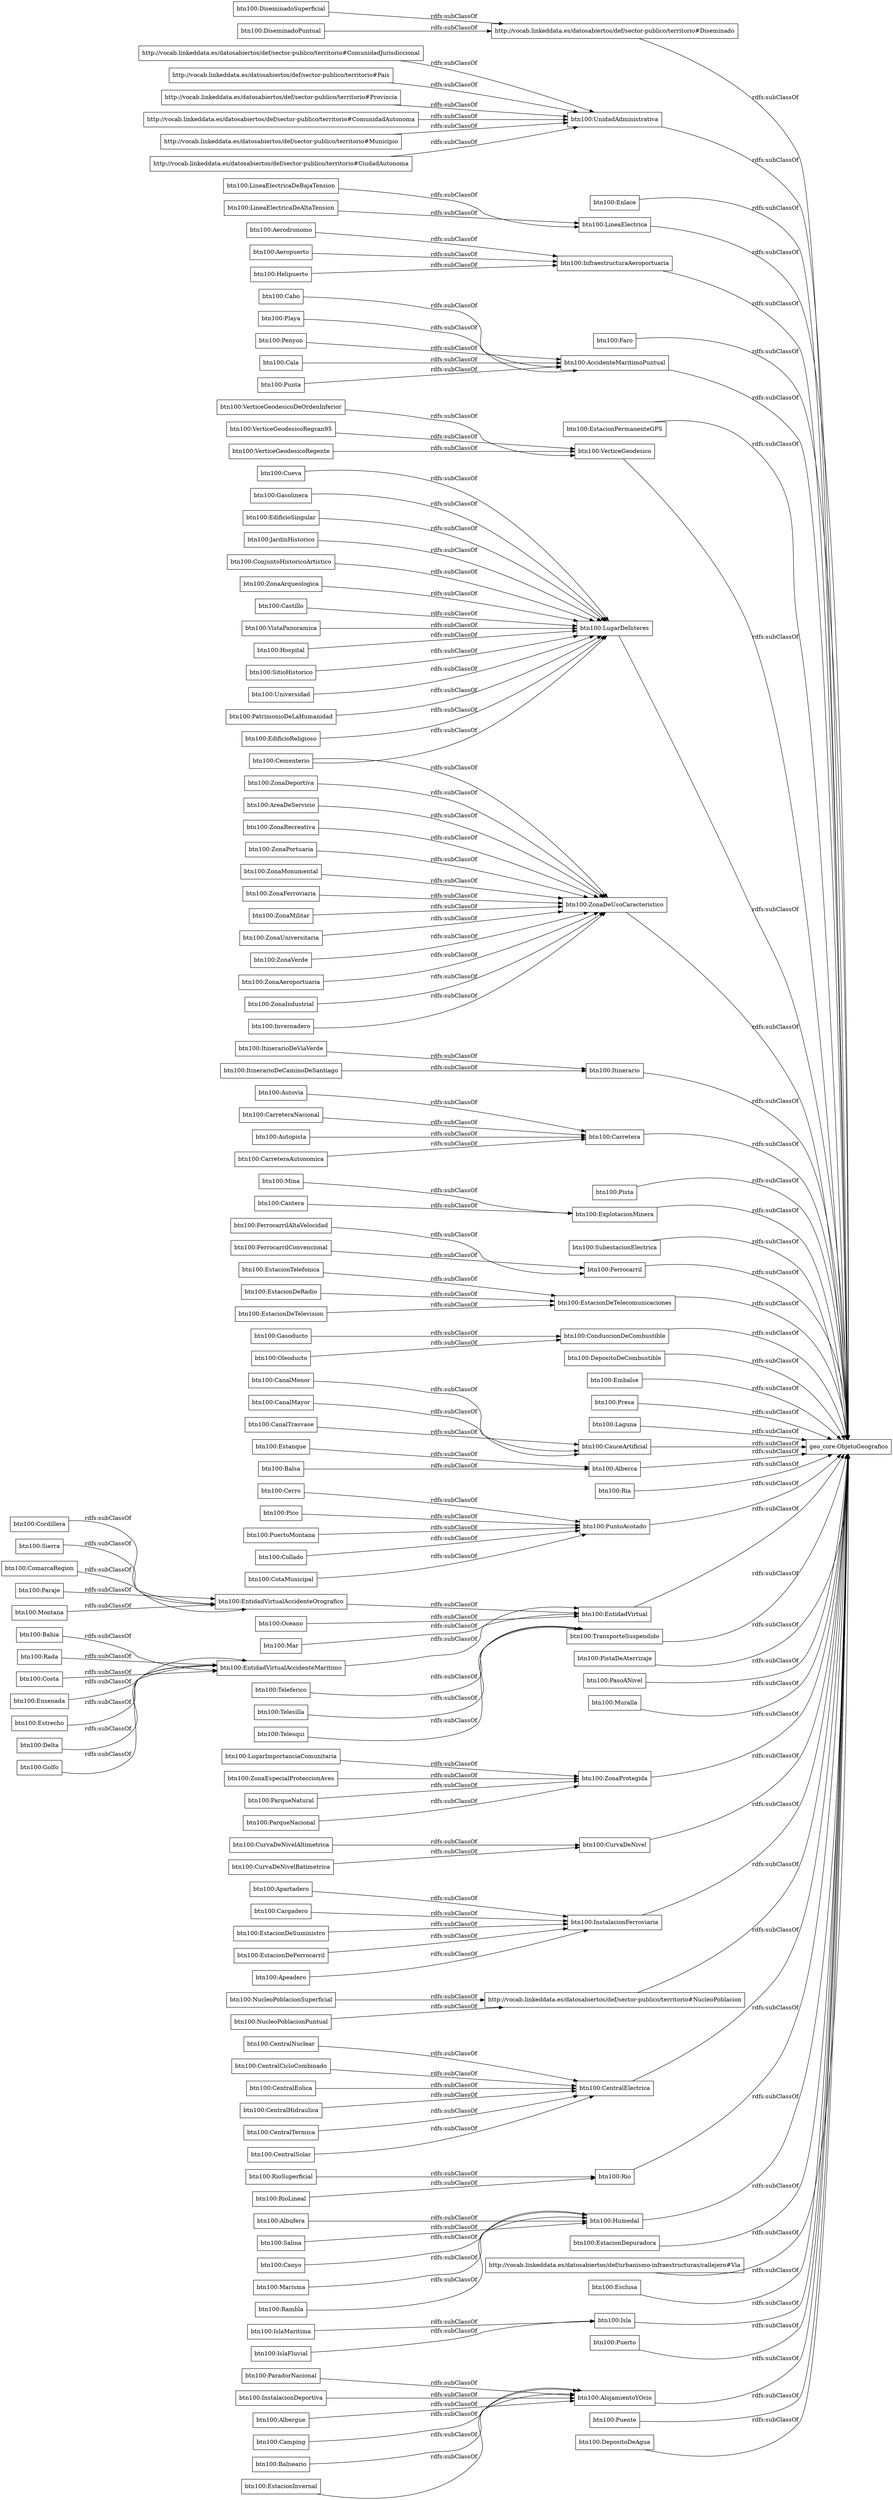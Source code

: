 digraph ar2dtool_diagram { 
rankdir=LR;
size="1000"
node [shape = rectangle, color="black"]; "btn100:FerrocarrilAltaVelocidad" "http://vocab.linkeddata.es/datosabiertos/def/sector-publico/territorio#ComunidadJurisdiccional" "btn100:EstacionInvernal" "btn100:ParqueNacional" "http://vocab.linkeddata.es/datosabiertos/def/sector-publico/territorio#Diseminado" "btn100:ConjuntoHistoricoArtistico" "btn100:ZonaArqueologica" "btn100:ZonaMilitar" "btn100:ParadorNacional" "btn100:Castillo" "btn100:VerticeGeodesicoDeOrdenInferior" "btn100:InstalacionDeportiva" "btn100:Cala" "btn100:LugarImportanciaComunitaria" "btn100:Enlace" "btn100:ZonaEspecialProteccionAves" "btn100:UnidadAdministrativa" "btn100:Montana" "btn100:Canyo" "btn100:EstacionDeSuministro" "btn100:LineaElectrica" "btn100:ZonaUniversitaria" "btn100:PuertoMontana" "http://vocab.linkeddata.es/datosabiertos/def/sector-publico/territorio#Pais" "btn100:Faro" "btn100:Albergue" "btn100:Cordillera" "btn100:InfraestructuraAeroportuaria" "btn100:Punta" "btn100:VistaPanoramica" "btn100:NucleoPoblacionPuntual" "btn100:NucleoPoblacionSuperficial" "btn100:VerticeGeodesicoRegcan95" "btn100:EstacionPermanenteGPS" "btn100:Telesqui" "btn100:AccidenteMaritimoPuntual" "btn100:Oleoducto" "btn100:Balsa" "btn100:Autovia" "btn100:Collado" "btn100:VerticeGeodesico" "btn100:ZonaDeUsoCaracteristico" "btn100:EstacionDeFerrocarril" "btn100:CentralSolar" "btn100:Teleferico" "btn100:Hospital" "btn100:Delta" "btn100:Itinerario" "btn100:SitioHistorico" "btn100:CanalTrasvase" "http://vocab.linkeddata.es/datosabiertos/def/sector-publico/territorio#Provincia" "btn100:EstacionDeTelevision" "btn100:Pista" "btn100:Carretera" "btn100:CarreteraNacional" "btn100:ZonaVerde" "btn100:SubestacionElectrica" "btn100:Mina" "btn100:IslaFluvial" "btn100:CotaMunicipal" "btn100:EntidadVirtualAccidenteMaritimo" "btn100:ExplotacionMinera" "btn100:EntidadVirtualAccidenteOrografico" "btn100:EstacionDeTelecomunicaciones" "btn100:Cementerio" "btn100:Sierra" "btn100:ConduccionDeCombustible" "btn100:VerticeGeodesicoRegente" "btn100:Universidad" "btn100:Camping" "btn100:Golfo" "btn100:Marisma" "btn100:Bahia" "btn100:Rada" "btn100:DepositoDeCombustible" "btn100:Embalse" "btn100:DiseminadoSuperficial" "btn100:ComarcaRegion" "http://vocab.linkeddata.es/datosabiertos/def/sector-publico/territorio#ComunidadAutonoma" "btn100:Autopista" "btn100:Presa" "btn100:ZonaRecreativa" "btn100:ZonaPortuaria" "btn100:Laguna" "btn100:PatrimonioDeLaHumanidad" "btn100:ItinerarioDeViaVerde" "btn100:Oceano" "btn100:Aerodronomo" "btn100:Mar" "btn100:ZonaMonumental" "btn100:CarreteraAutonomica" "btn100:CauceArtificial" "btn100:Alberca" "btn100:EstacionTelefonica" "btn100:ParqueNatural" "btn100:Ria" "btn100:Cabo" "btn100:RioLineal" "btn100:CentralNuclear" "btn100:Balneario" "btn100:Paraje" "btn100:PuntoAcotado" "btn100:Costa" "btn100:LineaElectricaDeBajaTension" "btn100:Cerro" "btn100:Pico" "btn100:Apeadero" "btn100:Apartadero" "btn100:EntidadVirtual" "btn100:Cantera" "btn100:CentralCicloCombinado" "btn100:Aeropuerto" "btn100:Ensenada" "btn100:EstacionDeRadio" "btn100:Playa" "btn100:EdificioReligioso" "btn100:TransporteSuspendido" "btn100:Cueva" "btn100:PistaDeAterrizaje" "btn100:PasoANivel" "btn100:Muralla" "btn100:CentralEolica" "btn100:ZonaProtegida" "btn100:ZonaFerroviaria" "btn100:CurvaDeNivel" "btn100:Helipuerto" "btn100:InstalacionFerroviaria" "btn100:LugarDeInteres" "btn100:ItinerarioDeCaminoDeSantiago" "http://vocab.linkeddata.es/datosabiertos/def/sector-publico/territorio#NucleoPoblacion" "btn100:Gasolinera" "btn100:CentralElectrica" "btn100:ZonaAeroportuaria" "btn100:Estrecho" "btn100:Rio" "btn100:IslaMaritima" "http://vocab.linkeddata.es/datosabiertos/def/sector-publico/territorio#Municipio" "btn100:FerrocarrilConvencional" "btn100:Rambla" "btn100:Humedal" "btn100:RioSuperficial" "btn100:EdificioSingular" "btn100:CurvaDeNivelBatimetrica" "btn100:CanalMenor" "btn100:Ferrocarril" "btn100:CanalMayor" "btn100:Albufera" "btn100:EstacionDepuradora" "http://vocab.linkeddata.es/datosabiertos/def/urbanismo-infraestructuras/callejero#Via" "btn100:DiseminadoPuntual" "btn100:Estanque" "btn100:Esclusa" "btn100:Isla" "btn100:CentralHidraulica" "btn100:Cargadero" "btn100:Puerto" "btn100:JardinHistorico" "btn100:Salina" "btn100:CurvaDeNivelAltimetrica" "btn100:ZonaIndustrial" "btn100:Penyon" "btn100:Invernadero" "btn100:AlojamientoYOcio" "btn100:Puente" "btn100:Telesilla" "btn100:ZonaDeportiva" "http://vocab.linkeddata.es/datosabiertos/def/sector-publico/territorio#CiudadAutonoma" "btn100:AreaDeServicio" "btn100:Gasoducto" "btn100:CentralTermica" "btn100:LineaElectricaDeAltaTension" "btn100:DepositoDeAgua" ; /*classes style*/
	"btn100:ZonaProtegida" -> "geo_core:ObjetoGeografico" [ label = "rdfs:subClassOf" ];
	"btn100:RioLineal" -> "btn100:Rio" [ label = "rdfs:subClassOf" ];
	"btn100:CanalTrasvase" -> "btn100:CauceArtificial" [ label = "rdfs:subClassOf" ];
	"btn100:Mar" -> "btn100:EntidadVirtual" [ label = "rdfs:subClassOf" ];
	"btn100:Apeadero" -> "btn100:InstalacionFerroviaria" [ label = "rdfs:subClassOf" ];
	"btn100:EntidadVirtualAccidenteOrografico" -> "btn100:EntidadVirtual" [ label = "rdfs:subClassOf" ];
	"btn100:Balneario" -> "btn100:AlojamientoYOcio" [ label = "rdfs:subClassOf" ];
	"btn100:DiseminadoPuntual" -> "http://vocab.linkeddata.es/datosabiertos/def/sector-publico/territorio#Diseminado" [ label = "rdfs:subClassOf" ];
	"btn100:CarreteraNacional" -> "btn100:Carretera" [ label = "rdfs:subClassOf" ];
	"btn100:EstacionDeRadio" -> "btn100:EstacionDeTelecomunicaciones" [ label = "rdfs:subClassOf" ];
	"btn100:Cueva" -> "btn100:LugarDeInteres" [ label = "rdfs:subClassOf" ];
	"btn100:Puente" -> "geo_core:ObjetoGeografico" [ label = "rdfs:subClassOf" ];
	"btn100:Telesqui" -> "btn100:TransporteSuspendido" [ label = "rdfs:subClassOf" ];
	"btn100:ZonaVerde" -> "btn100:ZonaDeUsoCaracteristico" [ label = "rdfs:subClassOf" ];
	"btn100:Aeropuerto" -> "btn100:InfraestructuraAeroportuaria" [ label = "rdfs:subClassOf" ];
	"btn100:TransporteSuspendido" -> "geo_core:ObjetoGeografico" [ label = "rdfs:subClassOf" ];
	"btn100:Cantera" -> "btn100:ExplotacionMinera" [ label = "rdfs:subClassOf" ];
	"btn100:Balsa" -> "btn100:Alberca" [ label = "rdfs:subClassOf" ];
	"btn100:Ria" -> "geo_core:ObjetoGeografico" [ label = "rdfs:subClassOf" ];
	"btn100:PuertoMontana" -> "btn100:PuntoAcotado" [ label = "rdfs:subClassOf" ];
	"btn100:Autovia" -> "btn100:Carretera" [ label = "rdfs:subClassOf" ];
	"btn100:Autopista" -> "btn100:Carretera" [ label = "rdfs:subClassOf" ];
	"btn100:CentralTermica" -> "btn100:CentralElectrica" [ label = "rdfs:subClassOf" ];
	"btn100:Collado" -> "btn100:PuntoAcotado" [ label = "rdfs:subClassOf" ];
	"btn100:EstacionDeSuministro" -> "btn100:InstalacionFerroviaria" [ label = "rdfs:subClassOf" ];
	"btn100:IslaFluvial" -> "btn100:Isla" [ label = "rdfs:subClassOf" ];
	"btn100:CurvaDeNivelAltimetrica" -> "btn100:CurvaDeNivel" [ label = "rdfs:subClassOf" ];
	"btn100:SubestacionElectrica" -> "geo_core:ObjetoGeografico" [ label = "rdfs:subClassOf" ];
	"btn100:Playa" -> "btn100:AccidenteMaritimoPuntual" [ label = "rdfs:subClassOf" ];
	"btn100:EstacionDeTelecomunicaciones" -> "geo_core:ObjetoGeografico" [ label = "rdfs:subClassOf" ];
	"btn100:PistaDeAterrizaje" -> "geo_core:ObjetoGeografico" [ label = "rdfs:subClassOf" ];
	"btn100:ZonaEspecialProteccionAves" -> "btn100:ZonaProtegida" [ label = "rdfs:subClassOf" ];
	"http://vocab.linkeddata.es/datosabiertos/def/sector-publico/territorio#Provincia" -> "btn100:UnidadAdministrativa" [ label = "rdfs:subClassOf" ];
	"btn100:Alberca" -> "geo_core:ObjetoGeografico" [ label = "rdfs:subClassOf" ];
	"btn100:ZonaPortuaria" -> "btn100:ZonaDeUsoCaracteristico" [ label = "rdfs:subClassOf" ];
	"btn100:ParqueNatural" -> "btn100:ZonaProtegida" [ label = "rdfs:subClassOf" ];
	"btn100:CotaMunicipal" -> "btn100:PuntoAcotado" [ label = "rdfs:subClassOf" ];
	"btn100:EdificioSingular" -> "btn100:LugarDeInteres" [ label = "rdfs:subClassOf" ];
	"btn100:Muralla" -> "geo_core:ObjetoGeografico" [ label = "rdfs:subClassOf" ];
	"btn100:Invernadero" -> "btn100:ZonaDeUsoCaracteristico" [ label = "rdfs:subClassOf" ];
	"btn100:Cala" -> "btn100:AccidenteMaritimoPuntual" [ label = "rdfs:subClassOf" ];
	"btn100:JardinHistorico" -> "btn100:LugarDeInteres" [ label = "rdfs:subClassOf" ];
	"btn100:VerticeGeodesicoRegcan95" -> "btn100:VerticeGeodesico" [ label = "rdfs:subClassOf" ];
	"btn100:VerticeGeodesico" -> "geo_core:ObjetoGeografico" [ label = "rdfs:subClassOf" ];
	"btn100:Albufera" -> "btn100:Humedal" [ label = "rdfs:subClassOf" ];
	"btn100:Telesilla" -> "btn100:TransporteSuspendido" [ label = "rdfs:subClassOf" ];
	"btn100:FerrocarrilConvencional" -> "btn100:Ferrocarril" [ label = "rdfs:subClassOf" ];
	"btn100:Oleoducto" -> "btn100:ConduccionDeCombustible" [ label = "rdfs:subClassOf" ];
	"btn100:ParadorNacional" -> "btn100:AlojamientoYOcio" [ label = "rdfs:subClassOf" ];
	"btn100:CentralHidraulica" -> "btn100:CentralElectrica" [ label = "rdfs:subClassOf" ];
	"btn100:PuntoAcotado" -> "geo_core:ObjetoGeografico" [ label = "rdfs:subClassOf" ];
	"btn100:Oceano" -> "btn100:EntidadVirtual" [ label = "rdfs:subClassOf" ];
	"btn100:Rambla" -> "btn100:Humedal" [ label = "rdfs:subClassOf" ];
	"btn100:Embalse" -> "geo_core:ObjetoGeografico" [ label = "rdfs:subClassOf" ];
	"btn100:Estrecho" -> "btn100:EntidadVirtualAccidenteMaritimo" [ label = "rdfs:subClassOf" ];
	"btn100:CanalMayor" -> "btn100:CauceArtificial" [ label = "rdfs:subClassOf" ];
	"btn100:Costa" -> "btn100:EntidadVirtualAccidenteMaritimo" [ label = "rdfs:subClassOf" ];
	"btn100:Cementerio" -> "btn100:ZonaDeUsoCaracteristico" [ label = "rdfs:subClassOf" ];
	"btn100:Cementerio" -> "btn100:LugarDeInteres" [ label = "rdfs:subClassOf" ];
	"btn100:ConjuntoHistoricoArtistico" -> "btn100:LugarDeInteres" [ label = "rdfs:subClassOf" ];
	"btn100:CentralSolar" -> "btn100:CentralElectrica" [ label = "rdfs:subClassOf" ];
	"btn100:VerticeGeodesicoDeOrdenInferior" -> "btn100:VerticeGeodesico" [ label = "rdfs:subClassOf" ];
	"btn100:Golfo" -> "btn100:EntidadVirtualAccidenteMaritimo" [ label = "rdfs:subClassOf" ];
	"btn100:Faro" -> "geo_core:ObjetoGeografico" [ label = "rdfs:subClassOf" ];
	"btn100:CentralEolica" -> "btn100:CentralElectrica" [ label = "rdfs:subClassOf" ];
	"http://vocab.linkeddata.es/datosabiertos/def/sector-publico/territorio#NucleoPoblacion" -> "geo_core:ObjetoGeografico" [ label = "rdfs:subClassOf" ];
	"btn100:Estanque" -> "btn100:Alberca" [ label = "rdfs:subClassOf" ];
	"btn100:Paraje" -> "btn100:EntidadVirtualAccidenteOrografico" [ label = "rdfs:subClassOf" ];
	"btn100:CarreteraAutonomica" -> "btn100:Carretera" [ label = "rdfs:subClassOf" ];
	"btn100:Rio" -> "geo_core:ObjetoGeografico" [ label = "rdfs:subClassOf" ];
	"btn100:CauceArtificial" -> "geo_core:ObjetoGeografico" [ label = "rdfs:subClassOf" ];
	"btn100:AlojamientoYOcio" -> "geo_core:ObjetoGeografico" [ label = "rdfs:subClassOf" ];
	"btn100:DiseminadoSuperficial" -> "http://vocab.linkeddata.es/datosabiertos/def/sector-publico/territorio#Diseminado" [ label = "rdfs:subClassOf" ];
	"btn100:ZonaMilitar" -> "btn100:ZonaDeUsoCaracteristico" [ label = "rdfs:subClassOf" ];
	"btn100:Albergue" -> "btn100:AlojamientoYOcio" [ label = "rdfs:subClassOf" ];
	"btn100:Penyon" -> "btn100:AccidenteMaritimoPuntual" [ label = "rdfs:subClassOf" ];
	"http://vocab.linkeddata.es/datosabiertos/def/sector-publico/territorio#Pais" -> "btn100:UnidadAdministrativa" [ label = "rdfs:subClassOf" ];
	"btn100:Canyo" -> "btn100:Humedal" [ label = "rdfs:subClassOf" ];
	"btn100:ZonaUniversitaria" -> "btn100:ZonaDeUsoCaracteristico" [ label = "rdfs:subClassOf" ];
	"btn100:Camping" -> "btn100:AlojamientoYOcio" [ label = "rdfs:subClassOf" ];
	"btn100:CurvaDeNivel" -> "geo_core:ObjetoGeografico" [ label = "rdfs:subClassOf" ];
	"btn100:Cabo" -> "btn100:AccidenteMaritimoPuntual" [ label = "rdfs:subClassOf" ];
	"btn100:LugarImportanciaComunitaria" -> "btn100:ZonaProtegida" [ label = "rdfs:subClassOf" ];
	"btn100:ItinerarioDeCaminoDeSantiago" -> "btn100:Itinerario" [ label = "rdfs:subClassOf" ];
	"btn100:AreaDeServicio" -> "btn100:ZonaDeUsoCaracteristico" [ label = "rdfs:subClassOf" ];
	"btn100:Cerro" -> "btn100:PuntoAcotado" [ label = "rdfs:subClassOf" ];
	"btn100:InstalacionFerroviaria" -> "geo_core:ObjetoGeografico" [ label = "rdfs:subClassOf" ];
	"btn100:PasoANivel" -> "geo_core:ObjetoGeografico" [ label = "rdfs:subClassOf" ];
	"btn100:ItinerarioDeViaVerde" -> "btn100:Itinerario" [ label = "rdfs:subClassOf" ];
	"btn100:CentralNuclear" -> "btn100:CentralElectrica" [ label = "rdfs:subClassOf" ];
	"btn100:Pista" -> "geo_core:ObjetoGeografico" [ label = "rdfs:subClassOf" ];
	"btn100:ZonaFerroviaria" -> "btn100:ZonaDeUsoCaracteristico" [ label = "rdfs:subClassOf" ];
	"btn100:Isla" -> "geo_core:ObjetoGeografico" [ label = "rdfs:subClassOf" ];
	"btn100:Cordillera" -> "btn100:EntidadVirtualAccidenteOrografico" [ label = "rdfs:subClassOf" ];
	"btn100:Mina" -> "btn100:ExplotacionMinera" [ label = "rdfs:subClassOf" ];
	"btn100:Cargadero" -> "btn100:InstalacionFerroviaria" [ label = "rdfs:subClassOf" ];
	"btn100:InfraestructuraAeroportuaria" -> "geo_core:ObjetoGeografico" [ label = "rdfs:subClassOf" ];
	"btn100:RioSuperficial" -> "btn100:Rio" [ label = "rdfs:subClassOf" ];
	"btn100:Rada" -> "btn100:EntidadVirtualAccidenteMaritimo" [ label = "rdfs:subClassOf" ];
	"btn100:SitioHistorico" -> "btn100:LugarDeInteres" [ label = "rdfs:subClassOf" ];
	"btn100:NucleoPoblacionSuperficial" -> "http://vocab.linkeddata.es/datosabiertos/def/sector-publico/territorio#NucleoPoblacion" [ label = "rdfs:subClassOf" ];
	"btn100:ZonaDeportiva" -> "btn100:ZonaDeUsoCaracteristico" [ label = "rdfs:subClassOf" ];
	"btn100:Sierra" -> "btn100:EntidadVirtualAccidenteOrografico" [ label = "rdfs:subClassOf" ];
	"btn100:Gasoducto" -> "btn100:ConduccionDeCombustible" [ label = "rdfs:subClassOf" ];
	"btn100:ZonaDeUsoCaracteristico" -> "geo_core:ObjetoGeografico" [ label = "rdfs:subClassOf" ];
	"btn100:ConduccionDeCombustible" -> "geo_core:ObjetoGeografico" [ label = "rdfs:subClassOf" ];
	"btn100:CentralCicloCombinado" -> "btn100:CentralElectrica" [ label = "rdfs:subClassOf" ];
	"btn100:VerticeGeodesicoRegente" -> "btn100:VerticeGeodesico" [ label = "rdfs:subClassOf" ];
	"btn100:DepositoDeCombustible" -> "geo_core:ObjetoGeografico" [ label = "rdfs:subClassOf" ];
	"btn100:Gasolinera" -> "btn100:LugarDeInteres" [ label = "rdfs:subClassOf" ];
	"btn100:Hospital" -> "btn100:LugarDeInteres" [ label = "rdfs:subClassOf" ];
	"btn100:ZonaArqueologica" -> "btn100:LugarDeInteres" [ label = "rdfs:subClassOf" ];
	"btn100:EntidadVirtual" -> "geo_core:ObjetoGeografico" [ label = "rdfs:subClassOf" ];
	"btn100:CentralElectrica" -> "geo_core:ObjetoGeografico" [ label = "rdfs:subClassOf" ];
	"btn100:Ferrocarril" -> "geo_core:ObjetoGeografico" [ label = "rdfs:subClassOf" ];
	"btn100:EdificioReligioso" -> "btn100:LugarDeInteres" [ label = "rdfs:subClassOf" ];
	"btn100:EstacionPermanenteGPS" -> "geo_core:ObjetoGeografico" [ label = "rdfs:subClassOf" ];
	"btn100:Marisma" -> "btn100:Humedal" [ label = "rdfs:subClassOf" ];
	"http://vocab.linkeddata.es/datosabiertos/def/sector-publico/territorio#ComunidadAutonoma" -> "btn100:UnidadAdministrativa" [ label = "rdfs:subClassOf" ];
	"btn100:LineaElectricaDeBajaTension" -> "btn100:LineaElectrica" [ label = "rdfs:subClassOf" ];
	"btn100:Punta" -> "btn100:AccidenteMaritimoPuntual" [ label = "rdfs:subClassOf" ];
	"btn100:Teleferico" -> "btn100:TransporteSuspendido" [ label = "rdfs:subClassOf" ];
	"btn100:LugarDeInteres" -> "geo_core:ObjetoGeografico" [ label = "rdfs:subClassOf" ];
	"btn100:ZonaIndustrial" -> "btn100:ZonaDeUsoCaracteristico" [ label = "rdfs:subClassOf" ];
	"btn100:InstalacionDeportiva" -> "btn100:AlojamientoYOcio" [ label = "rdfs:subClassOf" ];
	"btn100:CanalMenor" -> "btn100:CauceArtificial" [ label = "rdfs:subClassOf" ];
	"btn100:ComarcaRegion" -> "btn100:EntidadVirtualAccidenteOrografico" [ label = "rdfs:subClassOf" ];
	"btn100:PatrimonioDeLaHumanidad" -> "btn100:LugarDeInteres" [ label = "rdfs:subClassOf" ];
	"btn100:EstacionTelefonica" -> "btn100:EstacionDeTelecomunicaciones" [ label = "rdfs:subClassOf" ];
	"btn100:IslaMaritima" -> "btn100:Isla" [ label = "rdfs:subClassOf" ];
	"btn100:EntidadVirtualAccidenteMaritimo" -> "btn100:EntidadVirtual" [ label = "rdfs:subClassOf" ];
	"btn100:Presa" -> "geo_core:ObjetoGeografico" [ label = "rdfs:subClassOf" ];
	"btn100:Apartadero" -> "btn100:InstalacionFerroviaria" [ label = "rdfs:subClassOf" ];
	"btn100:ZonaMonumental" -> "btn100:ZonaDeUsoCaracteristico" [ label = "rdfs:subClassOf" ];
	"btn100:Universidad" -> "btn100:LugarDeInteres" [ label = "rdfs:subClassOf" ];
	"btn100:Ensenada" -> "btn100:EntidadVirtualAccidenteMaritimo" [ label = "rdfs:subClassOf" ];
	"btn100:FerrocarrilAltaVelocidad" -> "btn100:Ferrocarril" [ label = "rdfs:subClassOf" ];
	"btn100:Montana" -> "btn100:EntidadVirtualAccidenteOrografico" [ label = "rdfs:subClassOf" ];
	"btn100:ZonaRecreativa" -> "btn100:ZonaDeUsoCaracteristico" [ label = "rdfs:subClassOf" ];
	"btn100:Castillo" -> "btn100:LugarDeInteres" [ label = "rdfs:subClassOf" ];
	"btn100:Delta" -> "btn100:EntidadVirtualAccidenteMaritimo" [ label = "rdfs:subClassOf" ];
	"btn100:Aerodronomo" -> "btn100:InfraestructuraAeroportuaria" [ label = "rdfs:subClassOf" ];
	"http://vocab.linkeddata.es/datosabiertos/def/sector-publico/territorio#Diseminado" -> "geo_core:ObjetoGeografico" [ label = "rdfs:subClassOf" ];
	"btn100:EstacionInvernal" -> "btn100:AlojamientoYOcio" [ label = "rdfs:subClassOf" ];
	"btn100:VistaPanoramica" -> "btn100:LugarDeInteres" [ label = "rdfs:subClassOf" ];
	"btn100:ExplotacionMinera" -> "geo_core:ObjetoGeografico" [ label = "rdfs:subClassOf" ];
	"btn100:Esclusa" -> "geo_core:ObjetoGeografico" [ label = "rdfs:subClassOf" ];
	"btn100:ZonaAeroportuaria" -> "btn100:ZonaDeUsoCaracteristico" [ label = "rdfs:subClassOf" ];
	"btn100:Carretera" -> "geo_core:ObjetoGeografico" [ label = "rdfs:subClassOf" ];
	"btn100:Laguna" -> "geo_core:ObjetoGeografico" [ label = "rdfs:subClassOf" ];
	"btn100:Enlace" -> "geo_core:ObjetoGeografico" [ label = "rdfs:subClassOf" ];
	"btn100:Helipuerto" -> "btn100:InfraestructuraAeroportuaria" [ label = "rdfs:subClassOf" ];
	"btn100:CurvaDeNivelBatimetrica" -> "btn100:CurvaDeNivel" [ label = "rdfs:subClassOf" ];
	"btn100:NucleoPoblacionPuntual" -> "http://vocab.linkeddata.es/datosabiertos/def/sector-publico/territorio#NucleoPoblacion" [ label = "rdfs:subClassOf" ];
	"btn100:EstacionDeTelevision" -> "btn100:EstacionDeTelecomunicaciones" [ label = "rdfs:subClassOf" ];
	"http://vocab.linkeddata.es/datosabiertos/def/sector-publico/territorio#CiudadAutonoma" -> "btn100:UnidadAdministrativa" [ label = "rdfs:subClassOf" ];
	"btn100:Salina" -> "btn100:Humedal" [ label = "rdfs:subClassOf" ];
	"http://vocab.linkeddata.es/datosabiertos/def/urbanismo-infraestructuras/callejero#Via" -> "geo_core:ObjetoGeografico" [ label = "rdfs:subClassOf" ];
	"http://vocab.linkeddata.es/datosabiertos/def/sector-publico/territorio#ComunidadJurisdiccional" -> "btn100:UnidadAdministrativa" [ label = "rdfs:subClassOf" ];
	"btn100:LineaElectricaDeAltaTension" -> "btn100:LineaElectrica" [ label = "rdfs:subClassOf" ];
	"btn100:Puerto" -> "geo_core:ObjetoGeografico" [ label = "rdfs:subClassOf" ];
	"btn100:Bahia" -> "btn100:EntidadVirtualAccidenteMaritimo" [ label = "rdfs:subClassOf" ];
	"btn100:Itinerario" -> "geo_core:ObjetoGeografico" [ label = "rdfs:subClassOf" ];
	"btn100:LineaElectrica" -> "geo_core:ObjetoGeografico" [ label = "rdfs:subClassOf" ];
	"btn100:Pico" -> "btn100:PuntoAcotado" [ label = "rdfs:subClassOf" ];
	"btn100:AccidenteMaritimoPuntual" -> "geo_core:ObjetoGeografico" [ label = "rdfs:subClassOf" ];
	"http://vocab.linkeddata.es/datosabiertos/def/sector-publico/territorio#Municipio" -> "btn100:UnidadAdministrativa" [ label = "rdfs:subClassOf" ];
	"btn100:ParqueNacional" -> "btn100:ZonaProtegida" [ label = "rdfs:subClassOf" ];
	"btn100:EstacionDeFerrocarril" -> "btn100:InstalacionFerroviaria" [ label = "rdfs:subClassOf" ];
	"btn100:EstacionDepuradora" -> "geo_core:ObjetoGeografico" [ label = "rdfs:subClassOf" ];
	"btn100:UnidadAdministrativa" -> "geo_core:ObjetoGeografico" [ label = "rdfs:subClassOf" ];
	"btn100:DepositoDeAgua" -> "geo_core:ObjetoGeografico" [ label = "rdfs:subClassOf" ];
	"btn100:Humedal" -> "geo_core:ObjetoGeografico" [ label = "rdfs:subClassOf" ];

}
